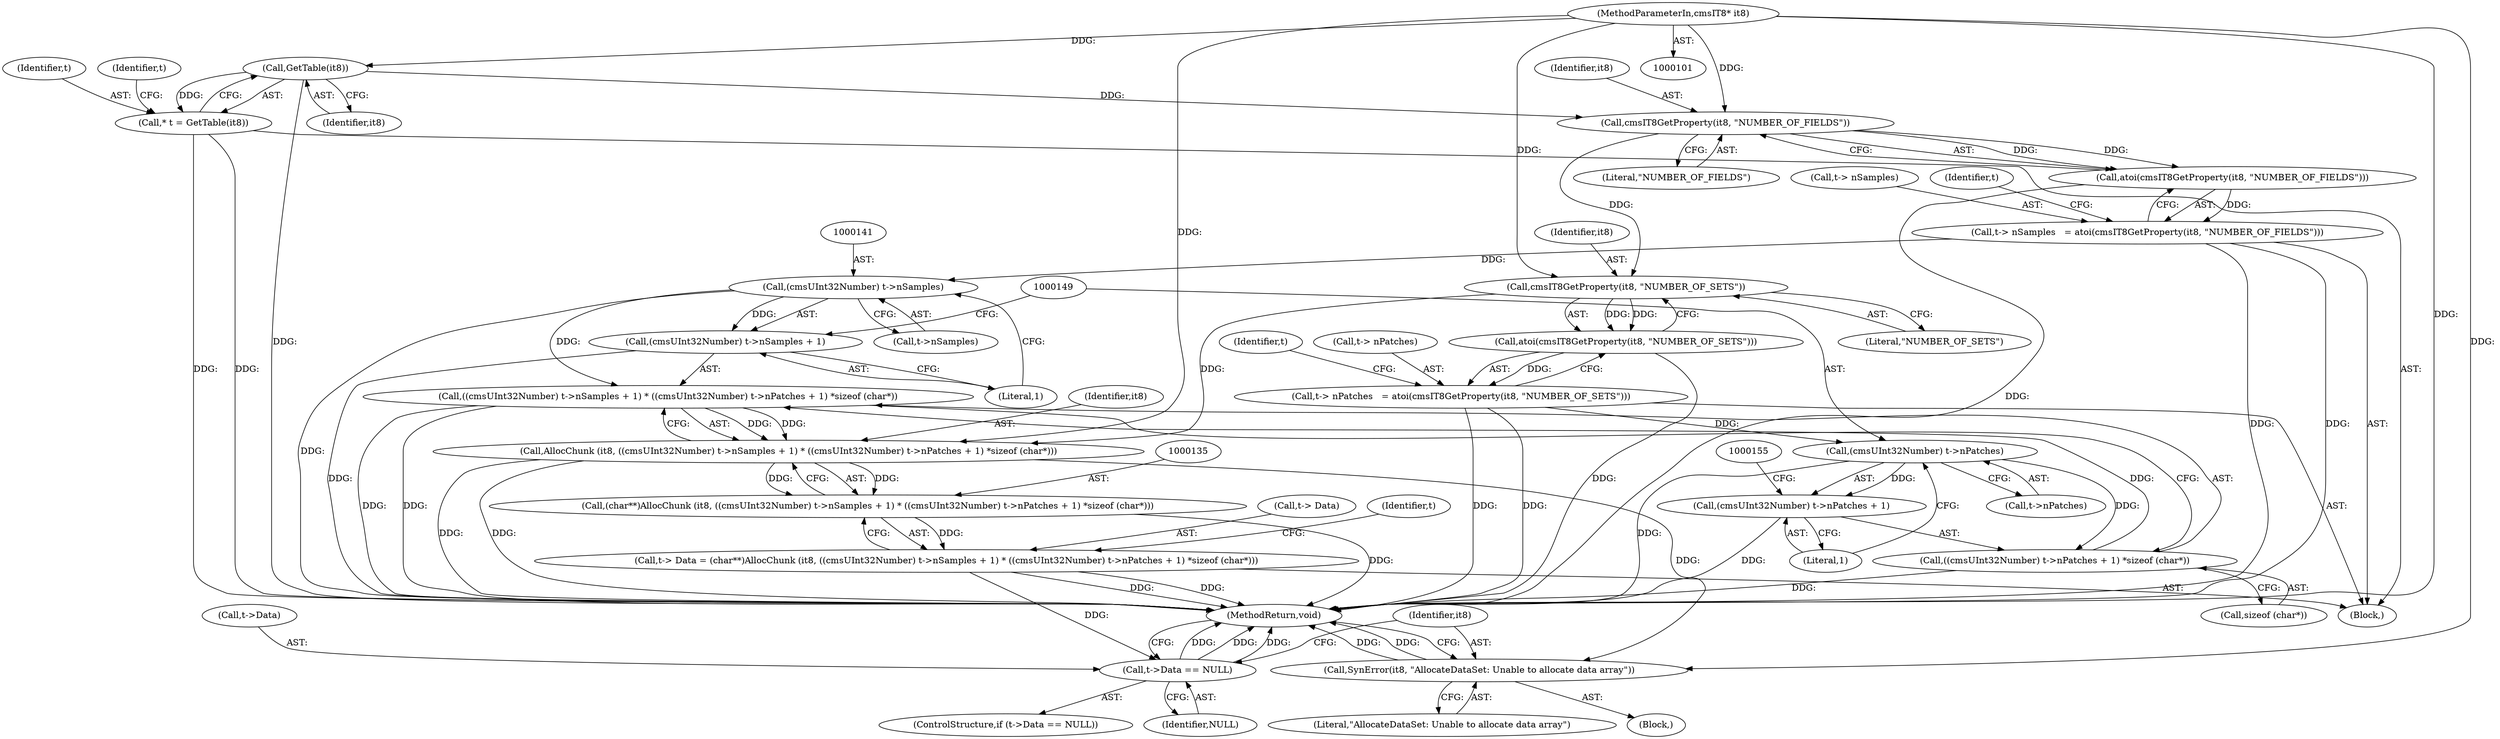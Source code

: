 digraph "1_Little-CMS_768f70ca405cd3159d990e962d54456773bb8cf8@pointer" {
"1000107" [label="(Call,GetTable(it8))"];
"1000102" [label="(MethodParameterIn,cmsIT8* it8)"];
"1000105" [label="(Call,* t = GetTable(it8))"];
"1000119" [label="(Call,cmsIT8GetProperty(it8, \"NUMBER_OF_FIELDS\"))"];
"1000118" [label="(Call,atoi(cmsIT8GetProperty(it8, \"NUMBER_OF_FIELDS\")))"];
"1000114" [label="(Call,t-> nSamples   = atoi(cmsIT8GetProperty(it8, \"NUMBER_OF_FIELDS\")))"];
"1000140" [label="(Call,(cmsUInt32Number) t->nSamples)"];
"1000138" [label="(Call,((cmsUInt32Number) t->nSamples + 1) * ((cmsUInt32Number) t->nPatches + 1) *sizeof (char*))"];
"1000136" [label="(Call,AllocChunk (it8, ((cmsUInt32Number) t->nSamples + 1) * ((cmsUInt32Number) t->nPatches + 1) *sizeof (char*)))"];
"1000134" [label="(Call,(char**)AllocChunk (it8, ((cmsUInt32Number) t->nSamples + 1) * ((cmsUInt32Number) t->nPatches + 1) *sizeof (char*)))"];
"1000130" [label="(Call,t-> Data = (char**)AllocChunk (it8, ((cmsUInt32Number) t->nSamples + 1) * ((cmsUInt32Number) t->nPatches + 1) *sizeof (char*)))"];
"1000157" [label="(Call,t->Data == NULL)"];
"1000163" [label="(Call,SynError(it8, \"AllocateDataSet: Unable to allocate data array\"))"];
"1000139" [label="(Call,(cmsUInt32Number) t->nSamples + 1)"];
"1000127" [label="(Call,cmsIT8GetProperty(it8, \"NUMBER_OF_SETS\"))"];
"1000126" [label="(Call,atoi(cmsIT8GetProperty(it8, \"NUMBER_OF_SETS\")))"];
"1000122" [label="(Call,t-> nPatches   = atoi(cmsIT8GetProperty(it8, \"NUMBER_OF_SETS\")))"];
"1000148" [label="(Call,(cmsUInt32Number) t->nPatches)"];
"1000146" [label="(Call,((cmsUInt32Number) t->nPatches + 1) *sizeof (char*))"];
"1000147" [label="(Call,(cmsUInt32Number) t->nPatches + 1)"];
"1000108" [label="(Identifier,it8)"];
"1000130" [label="(Call,t-> Data = (char**)AllocChunk (it8, ((cmsUInt32Number) t->nSamples + 1) * ((cmsUInt32Number) t->nPatches + 1) *sizeof (char*)))"];
"1000142" [label="(Call,t->nSamples)"];
"1000111" [label="(Identifier,t)"];
"1000102" [label="(MethodParameterIn,cmsIT8* it8)"];
"1000138" [label="(Call,((cmsUInt32Number) t->nSamples + 1) * ((cmsUInt32Number) t->nPatches + 1) *sizeof (char*))"];
"1000106" [label="(Identifier,t)"];
"1000145" [label="(Literal,1)"];
"1000163" [label="(Call,SynError(it8, \"AllocateDataSet: Unable to allocate data array\"))"];
"1000114" [label="(Call,t-> nSamples   = atoi(cmsIT8GetProperty(it8, \"NUMBER_OF_FIELDS\")))"];
"1000157" [label="(Call,t->Data == NULL)"];
"1000136" [label="(Call,AllocChunk (it8, ((cmsUInt32Number) t->nSamples + 1) * ((cmsUInt32Number) t->nPatches + 1) *sizeof (char*)))"];
"1000120" [label="(Identifier,it8)"];
"1000115" [label="(Call,t-> nSamples)"];
"1000166" [label="(MethodReturn,void)"];
"1000127" [label="(Call,cmsIT8GetProperty(it8, \"NUMBER_OF_SETS\"))"];
"1000119" [label="(Call,cmsIT8GetProperty(it8, \"NUMBER_OF_FIELDS\"))"];
"1000124" [label="(Identifier,t)"];
"1000118" [label="(Call,atoi(cmsIT8GetProperty(it8, \"NUMBER_OF_FIELDS\")))"];
"1000129" [label="(Literal,\"NUMBER_OF_SETS\")"];
"1000123" [label="(Call,t-> nPatches)"];
"1000147" [label="(Call,(cmsUInt32Number) t->nPatches + 1)"];
"1000137" [label="(Identifier,it8)"];
"1000156" [label="(ControlStructure,if (t->Data == NULL))"];
"1000131" [label="(Call,t-> Data)"];
"1000150" [label="(Call,t->nPatches)"];
"1000159" [label="(Identifier,t)"];
"1000128" [label="(Identifier,it8)"];
"1000165" [label="(Literal,\"AllocateDataSet: Unable to allocate data array\")"];
"1000161" [label="(Identifier,NULL)"];
"1000158" [label="(Call,t->Data)"];
"1000107" [label="(Call,GetTable(it8))"];
"1000134" [label="(Call,(char**)AllocChunk (it8, ((cmsUInt32Number) t->nSamples + 1) * ((cmsUInt32Number) t->nPatches + 1) *sizeof (char*)))"];
"1000121" [label="(Literal,\"NUMBER_OF_FIELDS\")"];
"1000139" [label="(Call,(cmsUInt32Number) t->nSamples + 1)"];
"1000122" [label="(Call,t-> nPatches   = atoi(cmsIT8GetProperty(it8, \"NUMBER_OF_SETS\")))"];
"1000103" [label="(Block,)"];
"1000164" [label="(Identifier,it8)"];
"1000162" [label="(Block,)"];
"1000148" [label="(Call,(cmsUInt32Number) t->nPatches)"];
"1000154" [label="(Call,sizeof (char*))"];
"1000146" [label="(Call,((cmsUInt32Number) t->nPatches + 1) *sizeof (char*))"];
"1000126" [label="(Call,atoi(cmsIT8GetProperty(it8, \"NUMBER_OF_SETS\")))"];
"1000132" [label="(Identifier,t)"];
"1000153" [label="(Literal,1)"];
"1000105" [label="(Call,* t = GetTable(it8))"];
"1000140" [label="(Call,(cmsUInt32Number) t->nSamples)"];
"1000107" -> "1000105"  [label="AST: "];
"1000107" -> "1000108"  [label="CFG: "];
"1000108" -> "1000107"  [label="AST: "];
"1000105" -> "1000107"  [label="CFG: "];
"1000107" -> "1000166"  [label="DDG: "];
"1000107" -> "1000105"  [label="DDG: "];
"1000102" -> "1000107"  [label="DDG: "];
"1000107" -> "1000119"  [label="DDG: "];
"1000102" -> "1000101"  [label="AST: "];
"1000102" -> "1000166"  [label="DDG: "];
"1000102" -> "1000119"  [label="DDG: "];
"1000102" -> "1000127"  [label="DDG: "];
"1000102" -> "1000136"  [label="DDG: "];
"1000102" -> "1000163"  [label="DDG: "];
"1000105" -> "1000103"  [label="AST: "];
"1000106" -> "1000105"  [label="AST: "];
"1000111" -> "1000105"  [label="CFG: "];
"1000105" -> "1000166"  [label="DDG: "];
"1000105" -> "1000166"  [label="DDG: "];
"1000119" -> "1000118"  [label="AST: "];
"1000119" -> "1000121"  [label="CFG: "];
"1000120" -> "1000119"  [label="AST: "];
"1000121" -> "1000119"  [label="AST: "];
"1000118" -> "1000119"  [label="CFG: "];
"1000119" -> "1000118"  [label="DDG: "];
"1000119" -> "1000118"  [label="DDG: "];
"1000119" -> "1000127"  [label="DDG: "];
"1000118" -> "1000114"  [label="AST: "];
"1000114" -> "1000118"  [label="CFG: "];
"1000118" -> "1000166"  [label="DDG: "];
"1000118" -> "1000114"  [label="DDG: "];
"1000114" -> "1000103"  [label="AST: "];
"1000115" -> "1000114"  [label="AST: "];
"1000124" -> "1000114"  [label="CFG: "];
"1000114" -> "1000166"  [label="DDG: "];
"1000114" -> "1000166"  [label="DDG: "];
"1000114" -> "1000140"  [label="DDG: "];
"1000140" -> "1000139"  [label="AST: "];
"1000140" -> "1000142"  [label="CFG: "];
"1000141" -> "1000140"  [label="AST: "];
"1000142" -> "1000140"  [label="AST: "];
"1000145" -> "1000140"  [label="CFG: "];
"1000140" -> "1000166"  [label="DDG: "];
"1000140" -> "1000138"  [label="DDG: "];
"1000140" -> "1000139"  [label="DDG: "];
"1000138" -> "1000136"  [label="AST: "];
"1000138" -> "1000146"  [label="CFG: "];
"1000139" -> "1000138"  [label="AST: "];
"1000146" -> "1000138"  [label="AST: "];
"1000136" -> "1000138"  [label="CFG: "];
"1000138" -> "1000166"  [label="DDG: "];
"1000138" -> "1000166"  [label="DDG: "];
"1000138" -> "1000136"  [label="DDG: "];
"1000138" -> "1000136"  [label="DDG: "];
"1000146" -> "1000138"  [label="DDG: "];
"1000136" -> "1000134"  [label="AST: "];
"1000137" -> "1000136"  [label="AST: "];
"1000134" -> "1000136"  [label="CFG: "];
"1000136" -> "1000166"  [label="DDG: "];
"1000136" -> "1000166"  [label="DDG: "];
"1000136" -> "1000134"  [label="DDG: "];
"1000136" -> "1000134"  [label="DDG: "];
"1000127" -> "1000136"  [label="DDG: "];
"1000136" -> "1000163"  [label="DDG: "];
"1000134" -> "1000130"  [label="AST: "];
"1000135" -> "1000134"  [label="AST: "];
"1000130" -> "1000134"  [label="CFG: "];
"1000134" -> "1000166"  [label="DDG: "];
"1000134" -> "1000130"  [label="DDG: "];
"1000130" -> "1000103"  [label="AST: "];
"1000131" -> "1000130"  [label="AST: "];
"1000159" -> "1000130"  [label="CFG: "];
"1000130" -> "1000166"  [label="DDG: "];
"1000130" -> "1000166"  [label="DDG: "];
"1000130" -> "1000157"  [label="DDG: "];
"1000157" -> "1000156"  [label="AST: "];
"1000157" -> "1000161"  [label="CFG: "];
"1000158" -> "1000157"  [label="AST: "];
"1000161" -> "1000157"  [label="AST: "];
"1000164" -> "1000157"  [label="CFG: "];
"1000166" -> "1000157"  [label="CFG: "];
"1000157" -> "1000166"  [label="DDG: "];
"1000157" -> "1000166"  [label="DDG: "];
"1000157" -> "1000166"  [label="DDG: "];
"1000163" -> "1000162"  [label="AST: "];
"1000163" -> "1000165"  [label="CFG: "];
"1000164" -> "1000163"  [label="AST: "];
"1000165" -> "1000163"  [label="AST: "];
"1000166" -> "1000163"  [label="CFG: "];
"1000163" -> "1000166"  [label="DDG: "];
"1000163" -> "1000166"  [label="DDG: "];
"1000139" -> "1000145"  [label="CFG: "];
"1000145" -> "1000139"  [label="AST: "];
"1000149" -> "1000139"  [label="CFG: "];
"1000139" -> "1000166"  [label="DDG: "];
"1000127" -> "1000126"  [label="AST: "];
"1000127" -> "1000129"  [label="CFG: "];
"1000128" -> "1000127"  [label="AST: "];
"1000129" -> "1000127"  [label="AST: "];
"1000126" -> "1000127"  [label="CFG: "];
"1000127" -> "1000126"  [label="DDG: "];
"1000127" -> "1000126"  [label="DDG: "];
"1000126" -> "1000122"  [label="AST: "];
"1000122" -> "1000126"  [label="CFG: "];
"1000126" -> "1000166"  [label="DDG: "];
"1000126" -> "1000122"  [label="DDG: "];
"1000122" -> "1000103"  [label="AST: "];
"1000123" -> "1000122"  [label="AST: "];
"1000132" -> "1000122"  [label="CFG: "];
"1000122" -> "1000166"  [label="DDG: "];
"1000122" -> "1000166"  [label="DDG: "];
"1000122" -> "1000148"  [label="DDG: "];
"1000148" -> "1000147"  [label="AST: "];
"1000148" -> "1000150"  [label="CFG: "];
"1000149" -> "1000148"  [label="AST: "];
"1000150" -> "1000148"  [label="AST: "];
"1000153" -> "1000148"  [label="CFG: "];
"1000148" -> "1000166"  [label="DDG: "];
"1000148" -> "1000146"  [label="DDG: "];
"1000148" -> "1000147"  [label="DDG: "];
"1000146" -> "1000154"  [label="CFG: "];
"1000147" -> "1000146"  [label="AST: "];
"1000154" -> "1000146"  [label="AST: "];
"1000146" -> "1000166"  [label="DDG: "];
"1000147" -> "1000153"  [label="CFG: "];
"1000153" -> "1000147"  [label="AST: "];
"1000155" -> "1000147"  [label="CFG: "];
"1000147" -> "1000166"  [label="DDG: "];
}
